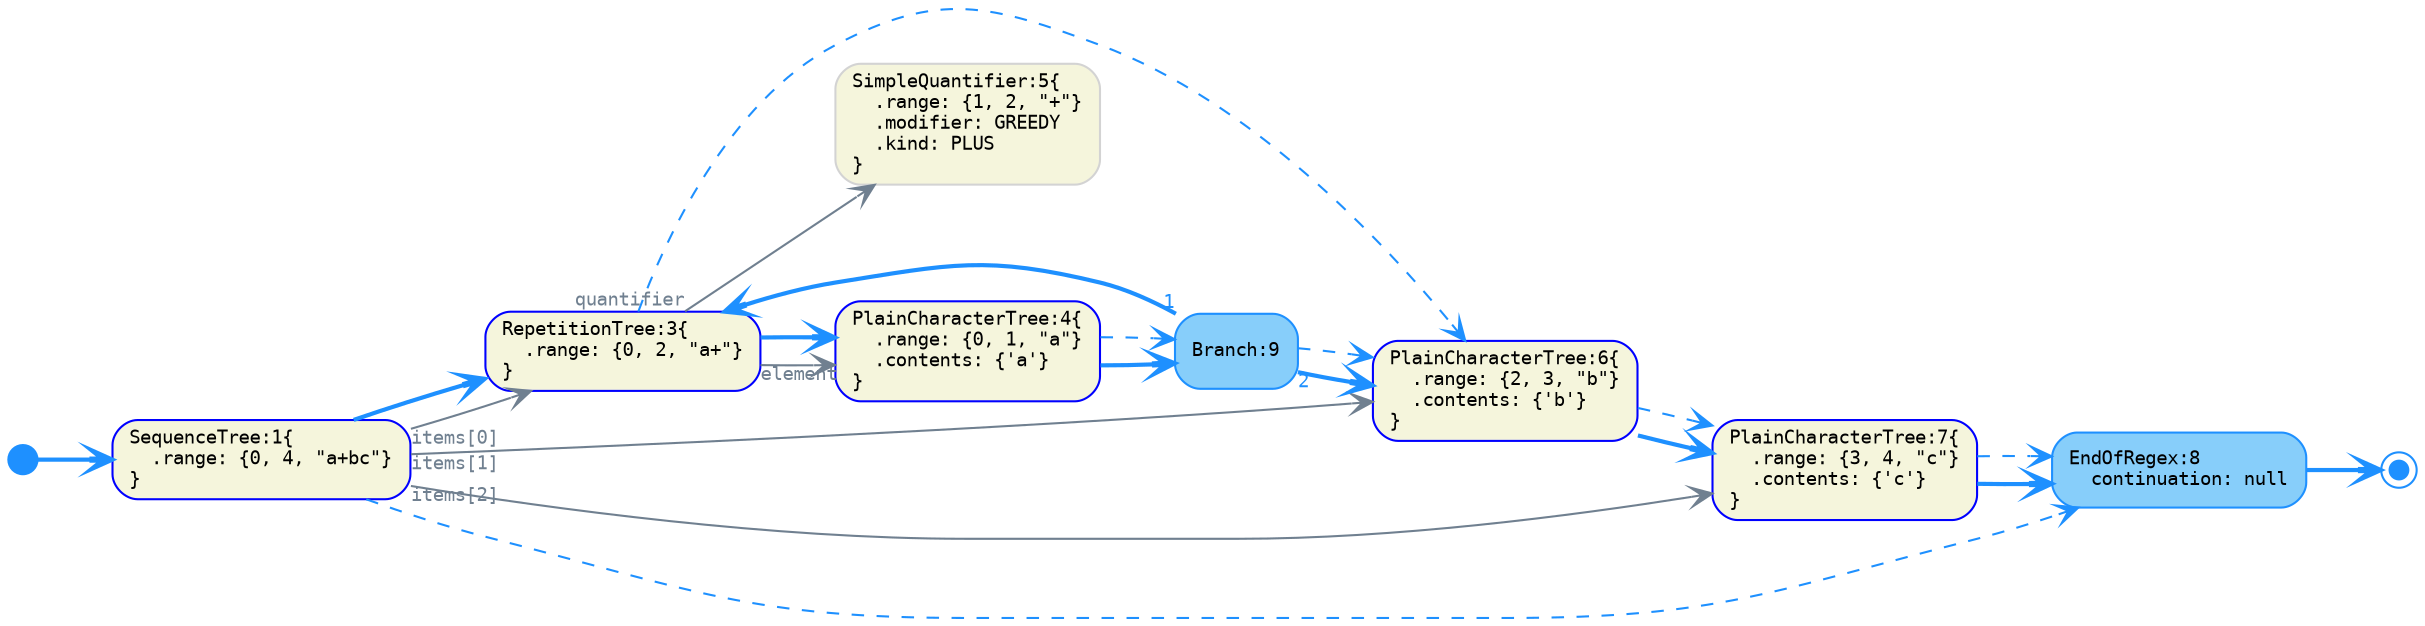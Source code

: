 digraph G {
  rankdir=LR;
  graph [fontname="Monospace", fontsize="11"]

  // tree-and-state nodes
  node [fontname="Monospace", fontsize= "9", shape="box", style="rounded,filled", color="Blue", fillcolor="Beige", fixedsize="false", width="0.75"]
  1[ label="SequenceTree:1\{\l  .range: \{0, 4, \"a+bc\"\}\l\}\l" ]
  3[ label="RepetitionTree:3\{\l  .range: \{0, 2, \"a+\"\}\l\}\l" ]
  4[ label="PlainCharacterTree:4\{\l  .range: \{0, 1, \"a\"\}\l  .contents: \{'a'\}\l\}\l" ]
  6[ label="PlainCharacterTree:6\{\l  .range: \{2, 3, \"b\"\}\l  .contents: \{'b'\}\l\}\l" ]
  7[ label="PlainCharacterTree:7\{\l  .range: \{3, 4, \"c\"\}\l  .contents: \{'c'\}\l\}\l" ]

  // default nodes
  node [fontname="Monospace", fontsize= "9", shape="box", style="rounded,filled", color="LightGray", fillcolor="Beige", fixedsize="false", width="0.75"]
  5[ label="SimpleQuantifier:5\{\l  .range: \{1, 2, \"+\"\}\l  .modifier: GREEDY\l  .kind: PLUS\l\}\l" ]

  // state nodes
  node [fontname="Monospace", fontsize= "9", shape="box", style="rounded,filled", color="DodgerBlue", fillcolor="LightSkyBlue", fixedsize="false", width="0.75"]
  9[ label="Branch:9\l" ]
  8[ label="EndOfRegex:8\l  continuation: null\l" ]

  // end nodes
  node [fontname="Monospace", fontsize= "9", shape="doublecircle", style="rounded,filled", color="DodgerBlue", fillcolor="DodgerBlue", fixedsize="true", width="0.12"]
  end[ label="\l" ]

  // start nodes
  node [fontname="Monospace", fontsize= "9", shape="circle", style="rounded,filled", color="DodgerBlue", fillcolor="DodgerBlue", fixedsize="true", width="0.20"]
  start[ label="\l" ]

  // default edges
  edge [fontname="Monospace", fontsize="9", style="solid", color="SlateGray", fontcolor="SlateGray", arrowhead="vee", arrowtail="none", dir="both"]
  3 -> 4 [ taillabel="element" ]
  3 -> 5 [ taillabel="quantifier" ]
  1 -> 3 [ taillabel="items[0]" ]
  1 -> 6 [ taillabel="items[1]" ]
  1 -> 7 [ taillabel="items[2]" ]

  // successor edges
  edge [fontname="Monospace", fontsize="9", style="bold", color="DodgerBlue", fontcolor="DodgerBlue", arrowhead="vee", arrowtail="none", dir="both"]
  1 -> 3 [ taillabel="" ]
  3 -> 4 [ taillabel="" ]
  4 -> 9 [ taillabel="" ]
  6 -> 7 [ taillabel="" ]
  7 -> 8 [ taillabel="" ]
  9 -> 3 [ taillabel="1" ]
  9 -> 6 [ taillabel="2" ]
  8 -> end [ taillabel="" ]
  start -> 1 [ taillabel="" ]

  // continuation edges
  edge [fontname="Monospace", fontsize="9", style="dashed", color="DodgerBlue", fontcolor="DodgerBlue", arrowhead="vee", arrowtail="none", dir="both"]
  1 -> 8 [ taillabel="" ]
  3 -> 6 [ taillabel="" ]
  4 -> 9 [ taillabel="" ]
  6 -> 7 [ taillabel="" ]
  7 -> 8 [ taillabel="" ]
  9 -> 6 [ taillabel="" ]
}
